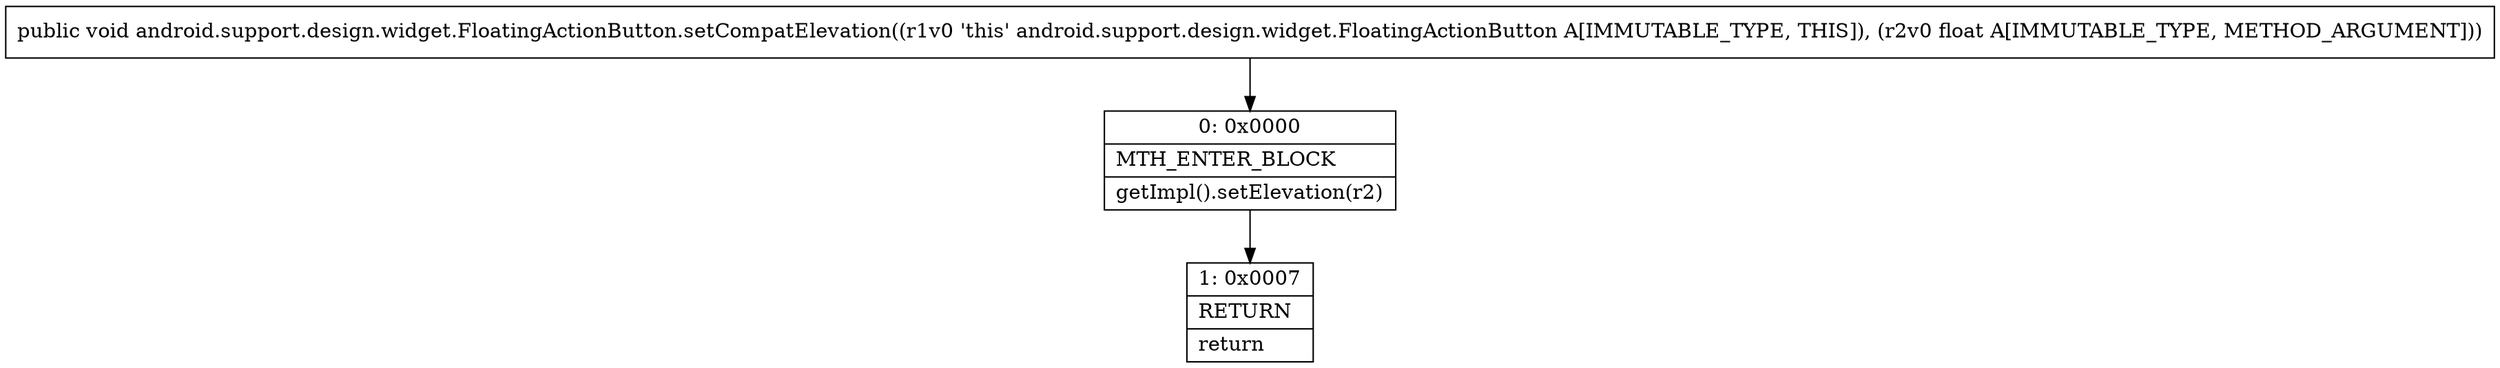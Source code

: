 digraph "CFG forandroid.support.design.widget.FloatingActionButton.setCompatElevation(F)V" {
Node_0 [shape=record,label="{0\:\ 0x0000|MTH_ENTER_BLOCK\l|getImpl().setElevation(r2)\l}"];
Node_1 [shape=record,label="{1\:\ 0x0007|RETURN\l|return\l}"];
MethodNode[shape=record,label="{public void android.support.design.widget.FloatingActionButton.setCompatElevation((r1v0 'this' android.support.design.widget.FloatingActionButton A[IMMUTABLE_TYPE, THIS]), (r2v0 float A[IMMUTABLE_TYPE, METHOD_ARGUMENT])) }"];
MethodNode -> Node_0;
Node_0 -> Node_1;
}

